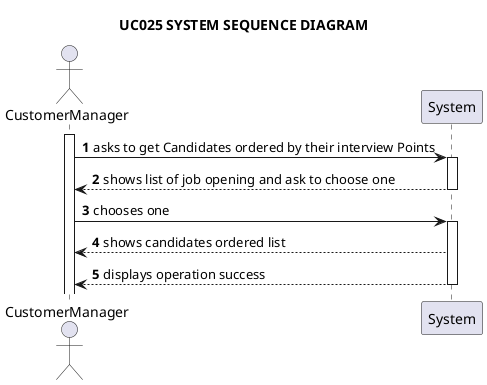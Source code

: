 @startuml

title UC025 SYSTEM SEQUENCE DIAGRAM

autonumber

actor CustomerManager as a
participant System as s

activate a

a -> s: asks to get Candidates ordered by their interview Points

activate s

s --> a: shows list of job opening and ask to choose one
deactivate s

a -> s: chooses one
activate s

s --> a: shows candidates ordered list


s--> a :displays operation success
deactivate s

@enduml